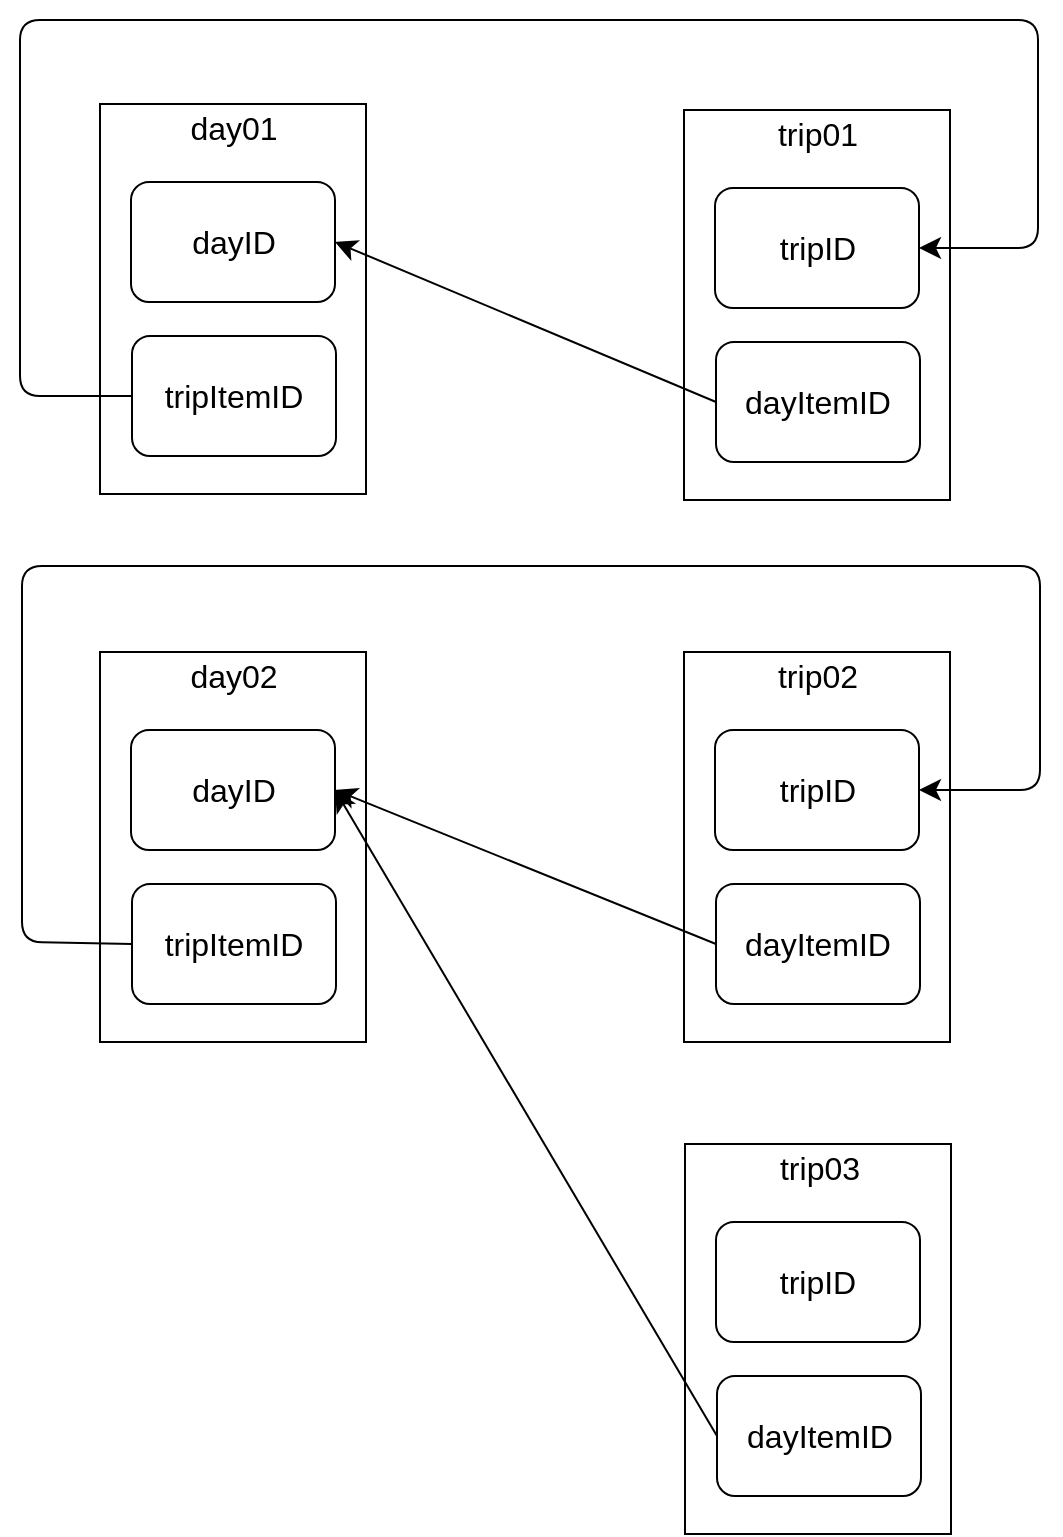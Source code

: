 <mxfile version="20.8.16" type="device"><diagram name="第 1 页" id="oWYETD6x5d65ZxRdVE_E"><mxGraphModel dx="1880" dy="1406" grid="0" gridSize="10" guides="1" tooltips="1" connect="1" arrows="1" fold="1" page="0" pageScale="1" pageWidth="827" pageHeight="1169" math="0" shadow="0"><root><mxCell id="0"/><mxCell id="1" parent="0"/><mxCell id="Wer83qi6414WrYfYeCPt-1" value="" style="rounded=0;whiteSpace=wrap;html=1;fontSize=16;" vertex="1" parent="1"><mxGeometry x="48" y="-45" width="133" height="195" as="geometry"/></mxCell><mxCell id="Wer83qi6414WrYfYeCPt-2" value="day01" style="text;html=1;strokeColor=none;fillColor=none;align=center;verticalAlign=middle;whiteSpace=wrap;rounded=0;fontSize=16;" vertex="1" parent="1"><mxGeometry x="85" y="-48" width="60" height="30" as="geometry"/></mxCell><mxCell id="Wer83qi6414WrYfYeCPt-3" value="dayID" style="rounded=1;whiteSpace=wrap;html=1;fontSize=16;" vertex="1" parent="1"><mxGeometry x="63.5" y="-6" width="102" height="60" as="geometry"/></mxCell><mxCell id="Wer83qi6414WrYfYeCPt-4" value="tripItemID" style="rounded=1;whiteSpace=wrap;html=1;fontSize=16;" vertex="1" parent="1"><mxGeometry x="64" y="71" width="102" height="60" as="geometry"/></mxCell><mxCell id="Wer83qi6414WrYfYeCPt-5" value="" style="rounded=0;whiteSpace=wrap;html=1;fontSize=16;" vertex="1" parent="1"><mxGeometry x="48" y="229" width="133" height="195" as="geometry"/></mxCell><mxCell id="Wer83qi6414WrYfYeCPt-6" value="day02" style="text;html=1;strokeColor=none;fillColor=none;align=center;verticalAlign=middle;whiteSpace=wrap;rounded=0;fontSize=16;" vertex="1" parent="1"><mxGeometry x="85" y="226" width="60" height="30" as="geometry"/></mxCell><mxCell id="Wer83qi6414WrYfYeCPt-7" value="dayID" style="rounded=1;whiteSpace=wrap;html=1;fontSize=16;" vertex="1" parent="1"><mxGeometry x="63.5" y="268" width="102" height="60" as="geometry"/></mxCell><mxCell id="Wer83qi6414WrYfYeCPt-8" value="tripItemID" style="rounded=1;whiteSpace=wrap;html=1;fontSize=16;" vertex="1" parent="1"><mxGeometry x="64" y="345" width="102" height="60" as="geometry"/></mxCell><mxCell id="Wer83qi6414WrYfYeCPt-9" value="" style="rounded=0;whiteSpace=wrap;html=1;fontSize=16;" vertex="1" parent="1"><mxGeometry x="340" y="-42" width="133" height="195" as="geometry"/></mxCell><mxCell id="Wer83qi6414WrYfYeCPt-10" value="trip01" style="text;html=1;strokeColor=none;fillColor=none;align=center;verticalAlign=middle;whiteSpace=wrap;rounded=0;fontSize=16;" vertex="1" parent="1"><mxGeometry x="377" y="-45" width="60" height="30" as="geometry"/></mxCell><mxCell id="Wer83qi6414WrYfYeCPt-11" value="tripID" style="rounded=1;whiteSpace=wrap;html=1;fontSize=16;" vertex="1" parent="1"><mxGeometry x="355.5" y="-3" width="102" height="60" as="geometry"/></mxCell><mxCell id="Wer83qi6414WrYfYeCPt-12" value="dayItemID" style="rounded=1;whiteSpace=wrap;html=1;fontSize=16;" vertex="1" parent="1"><mxGeometry x="356" y="74" width="102" height="60" as="geometry"/></mxCell><mxCell id="Wer83qi6414WrYfYeCPt-13" value="" style="rounded=0;whiteSpace=wrap;html=1;fontSize=16;" vertex="1" parent="1"><mxGeometry x="340" y="229" width="133" height="195" as="geometry"/></mxCell><mxCell id="Wer83qi6414WrYfYeCPt-14" value="trip02" style="text;html=1;strokeColor=none;fillColor=none;align=center;verticalAlign=middle;whiteSpace=wrap;rounded=0;fontSize=16;" vertex="1" parent="1"><mxGeometry x="377" y="226" width="60" height="30" as="geometry"/></mxCell><mxCell id="Wer83qi6414WrYfYeCPt-15" value="tripID" style="rounded=1;whiteSpace=wrap;html=1;fontSize=16;" vertex="1" parent="1"><mxGeometry x="355.5" y="268" width="102" height="60" as="geometry"/></mxCell><mxCell id="Wer83qi6414WrYfYeCPt-16" value="dayItemID" style="rounded=1;whiteSpace=wrap;html=1;fontSize=16;" vertex="1" parent="1"><mxGeometry x="356" y="345" width="102" height="60" as="geometry"/></mxCell><mxCell id="Wer83qi6414WrYfYeCPt-17" value="" style="rounded=0;whiteSpace=wrap;html=1;fontSize=16;" vertex="1" parent="1"><mxGeometry x="340.5" y="475" width="133" height="195" as="geometry"/></mxCell><mxCell id="Wer83qi6414WrYfYeCPt-18" value="trip03" style="text;html=1;strokeColor=none;fillColor=none;align=center;verticalAlign=middle;whiteSpace=wrap;rounded=0;fontSize=16;" vertex="1" parent="1"><mxGeometry x="377.5" y="472" width="60" height="30" as="geometry"/></mxCell><mxCell id="Wer83qi6414WrYfYeCPt-19" value="tripID" style="rounded=1;whiteSpace=wrap;html=1;fontSize=16;" vertex="1" parent="1"><mxGeometry x="356" y="514" width="102" height="60" as="geometry"/></mxCell><mxCell id="Wer83qi6414WrYfYeCPt-20" value="dayItemID" style="rounded=1;whiteSpace=wrap;html=1;fontSize=16;" vertex="1" parent="1"><mxGeometry x="356.5" y="591" width="102" height="60" as="geometry"/></mxCell><mxCell id="Wer83qi6414WrYfYeCPt-21" value="" style="endArrow=classic;html=1;rounded=0;fontSize=12;startSize=8;endSize=8;curved=1;exitX=0;exitY=0.5;exitDx=0;exitDy=0;entryX=1;entryY=0.5;entryDx=0;entryDy=0;" edge="1" parent="1" source="Wer83qi6414WrYfYeCPt-12" target="Wer83qi6414WrYfYeCPt-3"><mxGeometry width="50" height="50" relative="1" as="geometry"><mxPoint x="242" y="114" as="sourcePoint"/><mxPoint x="292" y="64" as="targetPoint"/></mxGeometry></mxCell><mxCell id="Wer83qi6414WrYfYeCPt-22" value="" style="endArrow=classic;html=1;rounded=1;fontSize=12;startSize=8;endSize=8;exitX=0;exitY=0.5;exitDx=0;exitDy=0;entryX=1;entryY=0.5;entryDx=0;entryDy=0;" edge="1" parent="1" source="Wer83qi6414WrYfYeCPt-4" target="Wer83qi6414WrYfYeCPt-11"><mxGeometry width="50" height="50" relative="1" as="geometry"><mxPoint x="-59" y="69" as="sourcePoint"/><mxPoint x="517" y="121" as="targetPoint"/><Array as="points"><mxPoint x="8" y="101"/><mxPoint x="8" y="-87"/><mxPoint x="517" y="-87"/><mxPoint x="517" y="27"/></Array></mxGeometry></mxCell><mxCell id="Wer83qi6414WrYfYeCPt-24" value="" style="endArrow=classic;html=1;rounded=1;fontSize=12;startSize=8;endSize=8;entryX=1;entryY=0.5;entryDx=0;entryDy=0;exitX=0;exitY=0.5;exitDx=0;exitDy=0;" edge="1" parent="1" source="Wer83qi6414WrYfYeCPt-8" target="Wer83qi6414WrYfYeCPt-15"><mxGeometry width="50" height="50" relative="1" as="geometry"><mxPoint x="17" y="407" as="sourcePoint"/><mxPoint x="458.5" y="300" as="targetPoint"/><Array as="points"><mxPoint x="9" y="374"/><mxPoint x="9" y="186"/><mxPoint x="518" y="186"/><mxPoint x="518" y="298"/></Array></mxGeometry></mxCell><mxCell id="Wer83qi6414WrYfYeCPt-25" value="" style="endArrow=classic;html=1;rounded=1;fontSize=12;startSize=8;endSize=8;exitX=0;exitY=0.5;exitDx=0;exitDy=0;entryX=1;entryY=0.5;entryDx=0;entryDy=0;" edge="1" parent="1" source="Wer83qi6414WrYfYeCPt-16" target="Wer83qi6414WrYfYeCPt-7"><mxGeometry width="50" height="50" relative="1" as="geometry"><mxPoint x="105" y="574" as="sourcePoint"/><mxPoint x="155" y="524" as="targetPoint"/></mxGeometry></mxCell><mxCell id="Wer83qi6414WrYfYeCPt-26" value="" style="endArrow=classic;html=1;rounded=1;fontSize=12;startSize=8;endSize=8;exitX=0;exitY=0.5;exitDx=0;exitDy=0;entryX=1;entryY=0.5;entryDx=0;entryDy=0;" edge="1" parent="1" source="Wer83qi6414WrYfYeCPt-20" target="Wer83qi6414WrYfYeCPt-7"><mxGeometry width="50" height="50" relative="1" as="geometry"><mxPoint x="158" y="542" as="sourcePoint"/><mxPoint x="208" y="492" as="targetPoint"/></mxGeometry></mxCell></root></mxGraphModel></diagram></mxfile>
